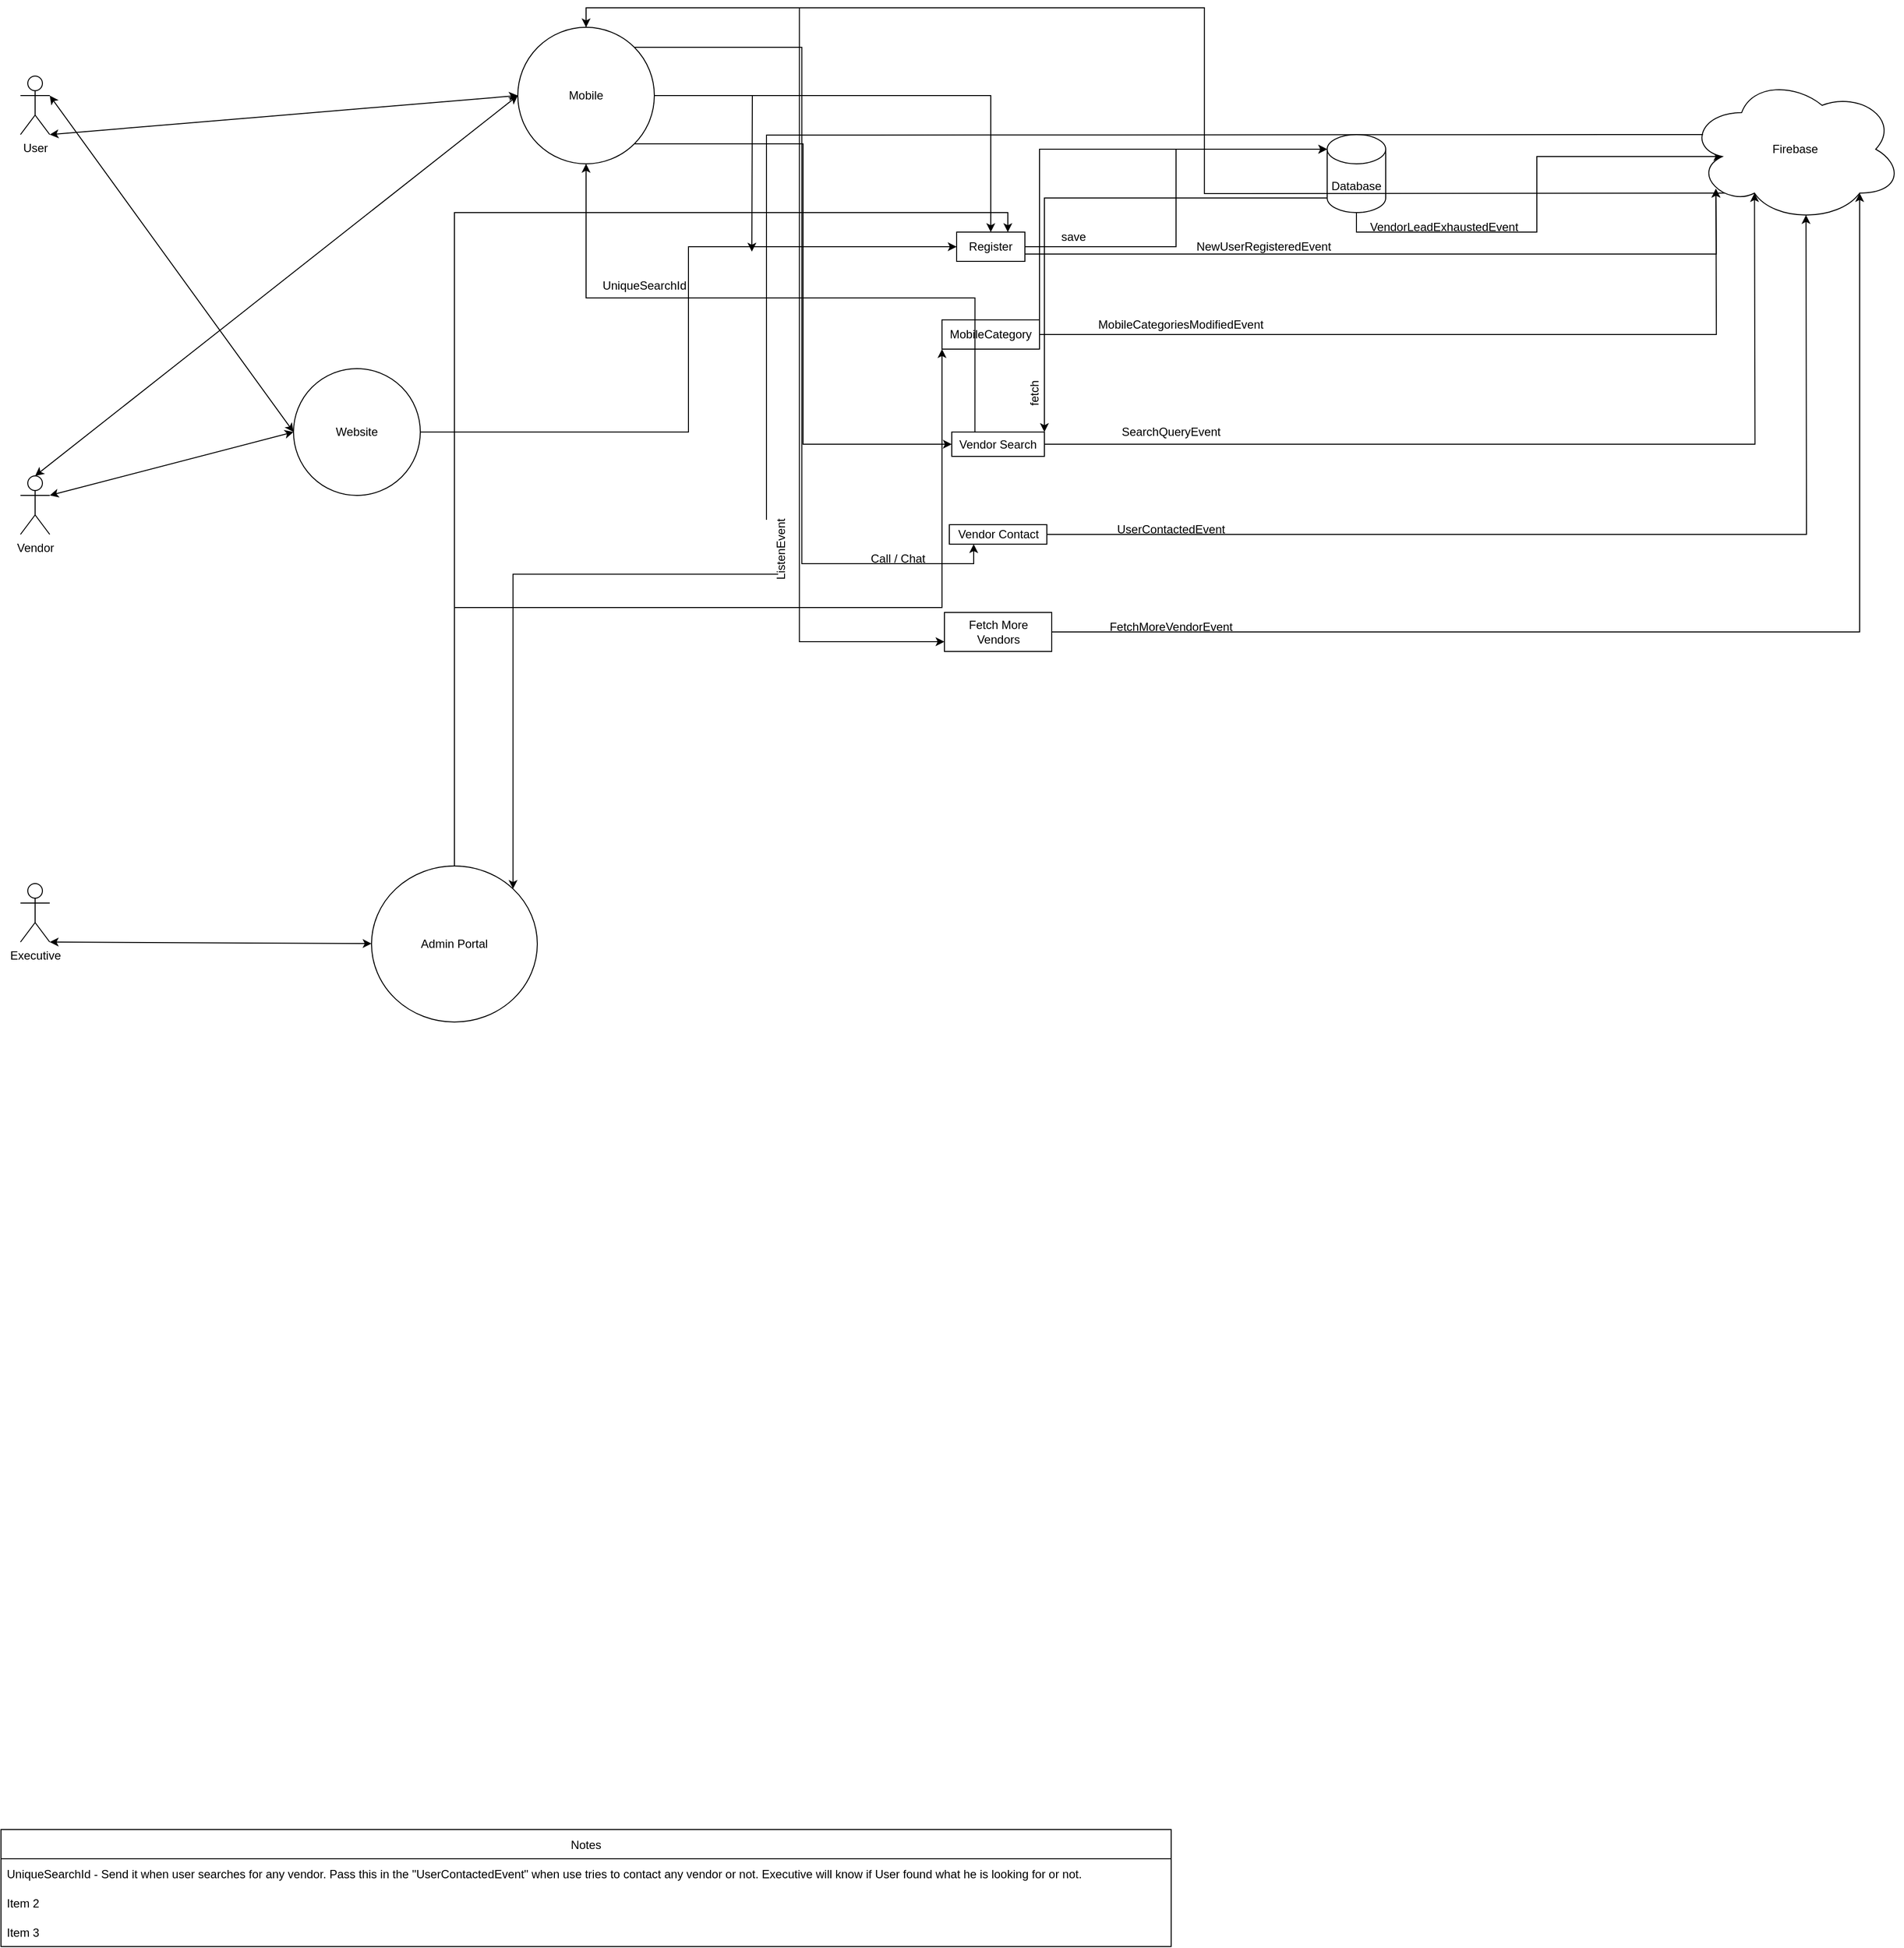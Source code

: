 <mxfile version="16.1.0" type="device"><diagram id="87_CNnEXYqjUP6tb-1zq" name="Page-1"><mxGraphModel dx="2512" dy="1894" grid="1" gridSize="10" guides="1" tooltips="1" connect="1" arrows="1" fold="1" page="1" pageScale="1" pageWidth="850" pageHeight="1100" math="0" shadow="0"><root><mxCell id="0"/><mxCell id="1" parent="0"/><mxCell id="7cUChGb6TRDtJGTs_j3M-11" style="edgeStyle=orthogonalEdgeStyle;rounded=0;orthogonalLoop=1;jettySize=auto;html=1;entryX=0;entryY=0;entryDx=0;entryDy=15;entryPerimeter=0;" parent="1" source="7cUChGb6TRDtJGTs_j3M-7" target="7cUChGb6TRDtJGTs_j3M-10" edge="1"><mxGeometry relative="1" as="geometry"/></mxCell><mxCell id="7cUChGb6TRDtJGTs_j3M-13" style="edgeStyle=orthogonalEdgeStyle;rounded=0;orthogonalLoop=1;jettySize=auto;html=1;exitX=1;exitY=0.75;exitDx=0;exitDy=0;entryX=0.13;entryY=0.77;entryDx=0;entryDy=0;entryPerimeter=0;" parent="1" source="7cUChGb6TRDtJGTs_j3M-7" edge="1"><mxGeometry relative="1" as="geometry"><mxPoint x="918.6" y="-522.5" as="targetPoint"/></mxGeometry></mxCell><mxCell id="7cUChGb6TRDtJGTs_j3M-7" value="Register" style="rounded=0;whiteSpace=wrap;html=1;" parent="1" vertex="1"><mxGeometry x="140" y="-478" width="70" height="30" as="geometry"/></mxCell><mxCell id="7cUChGb6TRDtJGTs_j3M-8" value="User" style="shape=umlActor;verticalLabelPosition=bottom;verticalAlign=top;html=1;outlineConnect=0;" parent="1" vertex="1"><mxGeometry x="-820" y="-638" width="30" height="60" as="geometry"/></mxCell><mxCell id="7cUChGb6TRDtJGTs_j3M-63" style="edgeStyle=orthogonalEdgeStyle;rounded=0;orthogonalLoop=1;jettySize=auto;html=1;exitX=0;exitY=1;exitDx=0;exitDy=-15;exitPerimeter=0;entryX=1;entryY=0;entryDx=0;entryDy=0;" parent="1" source="7cUChGb6TRDtJGTs_j3M-10" target="7cUChGb6TRDtJGTs_j3M-57" edge="1"><mxGeometry relative="1" as="geometry"/></mxCell><mxCell id="nqqPQ3WPQUwBbgVJLeLa-3" style="edgeStyle=orthogonalEdgeStyle;rounded=0;orthogonalLoop=1;jettySize=auto;html=1;exitX=0.5;exitY=1;exitDx=0;exitDy=0;exitPerimeter=0;entryX=0.16;entryY=0.55;entryDx=0;entryDy=0;entryPerimeter=0;" edge="1" parent="1" source="7cUChGb6TRDtJGTs_j3M-10" target="7cUChGb6TRDtJGTs_j3M-12"><mxGeometry relative="1" as="geometry"/></mxCell><mxCell id="7cUChGb6TRDtJGTs_j3M-10" value="Database" style="shape=cylinder3;whiteSpace=wrap;html=1;boundedLbl=1;backgroundOutline=1;size=15;" parent="1" vertex="1"><mxGeometry x="520" y="-578" width="60" height="80" as="geometry"/></mxCell><mxCell id="7cUChGb6TRDtJGTs_j3M-44" style="edgeStyle=orthogonalEdgeStyle;rounded=0;orthogonalLoop=1;jettySize=auto;html=1;exitX=0.07;exitY=0.4;exitDx=0;exitDy=0;exitPerimeter=0;entryX=1;entryY=0;entryDx=0;entryDy=0;startArrow=none;" parent="1" source="7cUChGb6TRDtJGTs_j3M-45" target="7cUChGb6TRDtJGTs_j3M-27" edge="1"><mxGeometry relative="1" as="geometry"/></mxCell><mxCell id="7cUChGb6TRDtJGTs_j3M-56" style="edgeStyle=orthogonalEdgeStyle;rounded=0;orthogonalLoop=1;jettySize=auto;html=1;exitX=0.31;exitY=0.8;exitDx=0;exitDy=0;exitPerimeter=0;entryX=0.5;entryY=0;entryDx=0;entryDy=0;" parent="1" target="7cUChGb6TRDtJGTs_j3M-16" edge="1"><mxGeometry relative="1" as="geometry"><mxPoint x="958.2" y="-518" as="sourcePoint"/></mxGeometry></mxCell><mxCell id="7cUChGb6TRDtJGTs_j3M-12" value="Firebase" style="ellipse;shape=cloud;whiteSpace=wrap;html=1;" parent="1" vertex="1"><mxGeometry x="890" y="-638" width="220" height="150" as="geometry"/></mxCell><mxCell id="7cUChGb6TRDtJGTs_j3M-14" value="NewUserRegisteredEvent" style="text;html=1;strokeColor=none;fillColor=none;align=center;verticalAlign=middle;whiteSpace=wrap;rounded=0;" parent="1" vertex="1"><mxGeometry x="425" y="-478" width="60" height="30" as="geometry"/></mxCell><mxCell id="7cUChGb6TRDtJGTs_j3M-15" value="Executive" style="shape=umlActor;verticalLabelPosition=bottom;verticalAlign=top;html=1;outlineConnect=0;" parent="1" vertex="1"><mxGeometry x="-820" y="190" width="30" height="60" as="geometry"/></mxCell><mxCell id="7cUChGb6TRDtJGTs_j3M-23" style="edgeStyle=orthogonalEdgeStyle;rounded=0;orthogonalLoop=1;jettySize=auto;html=1;exitX=1;exitY=0.5;exitDx=0;exitDy=0;" parent="1" source="7cUChGb6TRDtJGTs_j3M-16" target="7cUChGb6TRDtJGTs_j3M-7" edge="1"><mxGeometry relative="1" as="geometry"/></mxCell><mxCell id="7cUChGb6TRDtJGTs_j3M-60" style="edgeStyle=orthogonalEdgeStyle;rounded=0;orthogonalLoop=1;jettySize=auto;html=1;exitX=1;exitY=0.5;exitDx=0;exitDy=0;" parent="1" source="7cUChGb6TRDtJGTs_j3M-16" edge="1"><mxGeometry relative="1" as="geometry"><mxPoint x="-70" y="-458" as="targetPoint"/></mxGeometry></mxCell><mxCell id="7cUChGb6TRDtJGTs_j3M-61" style="edgeStyle=orthogonalEdgeStyle;rounded=0;orthogonalLoop=1;jettySize=auto;html=1;exitX=1;exitY=1;exitDx=0;exitDy=0;entryX=0;entryY=0.5;entryDx=0;entryDy=0;" parent="1" source="7cUChGb6TRDtJGTs_j3M-16" target="7cUChGb6TRDtJGTs_j3M-57" edge="1"><mxGeometry relative="1" as="geometry"/></mxCell><mxCell id="7cUChGb6TRDtJGTs_j3M-68" style="edgeStyle=orthogonalEdgeStyle;rounded=0;orthogonalLoop=1;jettySize=auto;html=1;exitX=1;exitY=0;exitDx=0;exitDy=0;entryX=0.25;entryY=1;entryDx=0;entryDy=0;" parent="1" source="7cUChGb6TRDtJGTs_j3M-16" target="7cUChGb6TRDtJGTs_j3M-67" edge="1"><mxGeometry relative="1" as="geometry"/></mxCell><mxCell id="7cUChGb6TRDtJGTs_j3M-80" style="edgeStyle=orthogonalEdgeStyle;rounded=0;orthogonalLoop=1;jettySize=auto;html=1;exitX=0.5;exitY=0;exitDx=0;exitDy=0;entryX=0;entryY=0.75;entryDx=0;entryDy=0;" parent="1" source="7cUChGb6TRDtJGTs_j3M-16" target="7cUChGb6TRDtJGTs_j3M-79" edge="1"><mxGeometry relative="1" as="geometry"/></mxCell><mxCell id="7cUChGb6TRDtJGTs_j3M-16" value="Mobile" style="ellipse;whiteSpace=wrap;html=1;aspect=fixed;" parent="1" vertex="1"><mxGeometry x="-310" y="-688" width="140" height="140" as="geometry"/></mxCell><mxCell id="7cUChGb6TRDtJGTs_j3M-24" style="edgeStyle=orthogonalEdgeStyle;rounded=0;orthogonalLoop=1;jettySize=auto;html=1;exitX=1;exitY=0.5;exitDx=0;exitDy=0;entryX=0;entryY=0.5;entryDx=0;entryDy=0;" parent="1" source="7cUChGb6TRDtJGTs_j3M-17" target="7cUChGb6TRDtJGTs_j3M-7" edge="1"><mxGeometry relative="1" as="geometry"/></mxCell><mxCell id="7cUChGb6TRDtJGTs_j3M-18" value="Vendor" style="shape=umlActor;verticalLabelPosition=bottom;verticalAlign=top;html=1;outlineConnect=0;" parent="1" vertex="1"><mxGeometry x="-820" y="-228" width="30" height="60" as="geometry"/></mxCell><mxCell id="7cUChGb6TRDtJGTs_j3M-49" style="edgeStyle=orthogonalEdgeStyle;rounded=0;orthogonalLoop=1;jettySize=auto;html=1;exitX=0.5;exitY=0;exitDx=0;exitDy=0;entryX=0;entryY=1;entryDx=0;entryDy=0;" parent="1" source="7cUChGb6TRDtJGTs_j3M-27" target="7cUChGb6TRDtJGTs_j3M-47" edge="1"><mxGeometry relative="1" as="geometry"/></mxCell><mxCell id="7cUChGb6TRDtJGTs_j3M-86" style="edgeStyle=orthogonalEdgeStyle;rounded=0;orthogonalLoop=1;jettySize=auto;html=1;exitX=0.5;exitY=0;exitDx=0;exitDy=0;entryX=0.75;entryY=0;entryDx=0;entryDy=0;" parent="1" source="7cUChGb6TRDtJGTs_j3M-27" target="7cUChGb6TRDtJGTs_j3M-7" edge="1"><mxGeometry relative="1" as="geometry"/></mxCell><mxCell id="7cUChGb6TRDtJGTs_j3M-27" value="Admin Portal" style="ellipse;whiteSpace=wrap;html=1;" parent="1" vertex="1"><mxGeometry x="-460" y="172" width="170" height="160" as="geometry"/></mxCell><mxCell id="7cUChGb6TRDtJGTs_j3M-35" value="" style="endArrow=classic;startArrow=classic;html=1;rounded=0;entryX=0;entryY=0.5;entryDx=0;entryDy=0;exitX=0.5;exitY=0;exitDx=0;exitDy=0;exitPerimeter=0;" parent="1" source="7cUChGb6TRDtJGTs_j3M-18" target="7cUChGb6TRDtJGTs_j3M-16" edge="1"><mxGeometry width="50" height="50" relative="1" as="geometry"><mxPoint x="-800" y="-230" as="sourcePoint"/><mxPoint x="68.05" y="-255.98" as="targetPoint"/></mxGeometry></mxCell><mxCell id="7cUChGb6TRDtJGTs_j3M-36" value="" style="endArrow=classic;startArrow=classic;html=1;rounded=0;exitX=1;exitY=0.333;exitDx=0;exitDy=0;exitPerimeter=0;entryX=0;entryY=0.5;entryDx=0;entryDy=0;" parent="1" target="7cUChGb6TRDtJGTs_j3M-17" edge="1"><mxGeometry width="50" height="50" relative="1" as="geometry"><mxPoint x="-790" y="-618" as="sourcePoint"/><mxPoint x="80" y="-478" as="targetPoint"/></mxGeometry></mxCell><mxCell id="7cUChGb6TRDtJGTs_j3M-37" value="" style="endArrow=classic;startArrow=classic;html=1;rounded=0;exitX=1;exitY=1;exitDx=0;exitDy=0;exitPerimeter=0;entryX=0;entryY=0.5;entryDx=0;entryDy=0;" parent="1" target="7cUChGb6TRDtJGTs_j3M-16" edge="1"><mxGeometry width="50" height="50" relative="1" as="geometry"><mxPoint x="-790" y="-578" as="sourcePoint"/><mxPoint x="80" y="-478" as="targetPoint"/></mxGeometry></mxCell><mxCell id="7cUChGb6TRDtJGTs_j3M-38" value="" style="endArrow=classic;startArrow=classic;html=1;rounded=0;exitX=1;exitY=1;exitDx=0;exitDy=0;exitPerimeter=0;" parent="1" source="7cUChGb6TRDtJGTs_j3M-15" target="7cUChGb6TRDtJGTs_j3M-27" edge="1"><mxGeometry width="50" height="50" relative="1" as="geometry"><mxPoint x="-790" y="52" as="sourcePoint"/><mxPoint x="120" y="-198" as="targetPoint"/></mxGeometry></mxCell><mxCell id="7cUChGb6TRDtJGTs_j3M-17" value="Website" style="ellipse;whiteSpace=wrap;html=1;aspect=fixed;" parent="1" vertex="1"><mxGeometry x="-540" y="-338" width="130" height="130" as="geometry"/></mxCell><mxCell id="7cUChGb6TRDtJGTs_j3M-40" value="" style="endArrow=classic;startArrow=classic;html=1;rounded=0;exitX=1;exitY=0.333;exitDx=0;exitDy=0;exitPerimeter=0;entryX=0;entryY=0.5;entryDx=0;entryDy=0;" parent="1" source="7cUChGb6TRDtJGTs_j3M-18" target="7cUChGb6TRDtJGTs_j3M-17" edge="1"><mxGeometry width="50" height="50" relative="1" as="geometry"><mxPoint x="-790" y="-218" as="sourcePoint"/><mxPoint x="120" y="-198" as="targetPoint"/></mxGeometry></mxCell><mxCell id="7cUChGb6TRDtJGTs_j3M-41" value="save" style="text;html=1;strokeColor=none;fillColor=none;align=center;verticalAlign=middle;whiteSpace=wrap;rounded=0;" parent="1" vertex="1"><mxGeometry x="230" y="-488" width="60" height="30" as="geometry"/></mxCell><mxCell id="7cUChGb6TRDtJGTs_j3M-45" value="ListenEvent" style="text;html=1;strokeColor=none;fillColor=none;align=center;verticalAlign=middle;whiteSpace=wrap;rounded=0;rotation=-90;" parent="1" vertex="1"><mxGeometry x="-70" y="-168" width="60" height="30" as="geometry"/></mxCell><mxCell id="7cUChGb6TRDtJGTs_j3M-46" value="" style="edgeStyle=orthogonalEdgeStyle;rounded=0;orthogonalLoop=1;jettySize=auto;html=1;exitX=0.07;exitY=0.4;exitDx=0;exitDy=0;exitPerimeter=0;entryX=1;entryY=0;entryDx=0;entryDy=0;endArrow=none;" parent="1" target="7cUChGb6TRDtJGTs_j3M-45" edge="1"><mxGeometry relative="1" as="geometry"><mxPoint x="905.4" y="-578" as="sourcePoint"/><mxPoint x="-24.896" y="-74.569" as="targetPoint"/></mxGeometry></mxCell><mxCell id="7cUChGb6TRDtJGTs_j3M-53" style="edgeStyle=orthogonalEdgeStyle;rounded=0;orthogonalLoop=1;jettySize=auto;html=1;exitX=1;exitY=0;exitDx=0;exitDy=0;entryX=0;entryY=0;entryDx=0;entryDy=15;entryPerimeter=0;" parent="1" source="7cUChGb6TRDtJGTs_j3M-47" target="7cUChGb6TRDtJGTs_j3M-10" edge="1"><mxGeometry relative="1" as="geometry"/></mxCell><mxCell id="7cUChGb6TRDtJGTs_j3M-54" style="edgeStyle=orthogonalEdgeStyle;rounded=0;orthogonalLoop=1;jettySize=auto;html=1;exitX=1;exitY=0.5;exitDx=0;exitDy=0;entryX=0.13;entryY=0.77;entryDx=0;entryDy=0;entryPerimeter=0;" parent="1" source="7cUChGb6TRDtJGTs_j3M-47" edge="1"><mxGeometry relative="1" as="geometry"><mxPoint x="918.6" y="-522.5" as="targetPoint"/></mxGeometry></mxCell><mxCell id="7cUChGb6TRDtJGTs_j3M-47" value="MobileCategory" style="rounded=0;whiteSpace=wrap;html=1;" parent="1" vertex="1"><mxGeometry x="125" y="-388" width="100" height="30" as="geometry"/></mxCell><mxCell id="7cUChGb6TRDtJGTs_j3M-55" value="MobileCategoriesModifiedEvent" style="text;html=1;strokeColor=none;fillColor=none;align=center;verticalAlign=middle;whiteSpace=wrap;rounded=0;" parent="1" vertex="1"><mxGeometry x="340" y="-398" width="60" height="30" as="geometry"/></mxCell><mxCell id="7cUChGb6TRDtJGTs_j3M-62" style="edgeStyle=orthogonalEdgeStyle;rounded=0;orthogonalLoop=1;jettySize=auto;html=1;exitX=1;exitY=0.5;exitDx=0;exitDy=0;entryX=0.31;entryY=0.8;entryDx=0;entryDy=0;entryPerimeter=0;" parent="1" source="7cUChGb6TRDtJGTs_j3M-57" edge="1"><mxGeometry relative="1" as="geometry"><mxPoint x="958.2" y="-518" as="targetPoint"/></mxGeometry></mxCell><mxCell id="7cUChGb6TRDtJGTs_j3M-72" style="edgeStyle=orthogonalEdgeStyle;rounded=0;orthogonalLoop=1;jettySize=auto;html=1;exitX=0.25;exitY=0;exitDx=0;exitDy=0;" parent="1" source="7cUChGb6TRDtJGTs_j3M-57" target="7cUChGb6TRDtJGTs_j3M-16" edge="1"><mxGeometry relative="1" as="geometry"/></mxCell><mxCell id="7cUChGb6TRDtJGTs_j3M-57" value="Vendor Search" style="rounded=0;whiteSpace=wrap;html=1;" parent="1" vertex="1"><mxGeometry x="135" y="-273" width="95" height="25" as="geometry"/></mxCell><mxCell id="7cUChGb6TRDtJGTs_j3M-64" value="SearchQueryEvent" style="text;html=1;strokeColor=none;fillColor=none;align=center;verticalAlign=middle;whiteSpace=wrap;rounded=0;" parent="1" vertex="1"><mxGeometry x="330" y="-288" width="60" height="30" as="geometry"/></mxCell><mxCell id="7cUChGb6TRDtJGTs_j3M-65" value="fetch" style="text;html=1;strokeColor=none;fillColor=none;align=center;verticalAlign=middle;whiteSpace=wrap;rounded=0;rotation=-90;" parent="1" vertex="1"><mxGeometry x="190" y="-328" width="60" height="30" as="geometry"/></mxCell><mxCell id="7cUChGb6TRDtJGTs_j3M-70" style="edgeStyle=orthogonalEdgeStyle;rounded=0;orthogonalLoop=1;jettySize=auto;html=1;entryX=0.55;entryY=0.95;entryDx=0;entryDy=0;entryPerimeter=0;" parent="1" source="7cUChGb6TRDtJGTs_j3M-67" edge="1"><mxGeometry relative="1" as="geometry"><mxPoint x="1011" y="-495.5" as="targetPoint"/></mxGeometry></mxCell><mxCell id="7cUChGb6TRDtJGTs_j3M-67" value="Vendor Contact" style="rounded=0;whiteSpace=wrap;html=1;" parent="1" vertex="1"><mxGeometry x="132.5" y="-178" width="100" height="20" as="geometry"/></mxCell><mxCell id="7cUChGb6TRDtJGTs_j3M-69" value="Call / Chat" style="text;html=1;strokeColor=none;fillColor=none;align=center;verticalAlign=middle;whiteSpace=wrap;rounded=0;" parent="1" vertex="1"><mxGeometry x="50" y="-158" width="60" height="30" as="geometry"/></mxCell><mxCell id="7cUChGb6TRDtJGTs_j3M-71" value="UserContactedEvent" style="text;html=1;strokeColor=none;fillColor=none;align=center;verticalAlign=middle;whiteSpace=wrap;rounded=0;" parent="1" vertex="1"><mxGeometry x="330" y="-188" width="60" height="30" as="geometry"/></mxCell><mxCell id="7cUChGb6TRDtJGTs_j3M-73" value="UniqueSearchId" style="text;html=1;strokeColor=none;fillColor=none;align=center;verticalAlign=middle;whiteSpace=wrap;rounded=0;" parent="1" vertex="1"><mxGeometry x="-210" y="-438" width="60" height="30" as="geometry"/></mxCell><mxCell id="7cUChGb6TRDtJGTs_j3M-75" value="Notes" style="swimlane;fontStyle=0;childLayout=stackLayout;horizontal=1;startSize=30;horizontalStack=0;resizeParent=1;resizeParentMax=0;resizeLast=0;collapsible=1;marginBottom=0;" parent="1" vertex="1"><mxGeometry x="-840" y="1160" width="1200" height="120" as="geometry"/></mxCell><mxCell id="7cUChGb6TRDtJGTs_j3M-76" value="UniqueSearchId - Send it when user searches for any vendor. Pass this in the &quot;UserContactedEvent&quot; when use tries to contact any vendor or not. Executive will know if User found what he is looking for or not." style="text;strokeColor=none;fillColor=none;align=left;verticalAlign=middle;spacingLeft=4;spacingRight=4;overflow=hidden;points=[[0,0.5],[1,0.5]];portConstraint=eastwest;rotatable=0;" parent="7cUChGb6TRDtJGTs_j3M-75" vertex="1"><mxGeometry y="30" width="1200" height="30" as="geometry"/></mxCell><mxCell id="7cUChGb6TRDtJGTs_j3M-77" value="Item 2" style="text;strokeColor=none;fillColor=none;align=left;verticalAlign=middle;spacingLeft=4;spacingRight=4;overflow=hidden;points=[[0,0.5],[1,0.5]];portConstraint=eastwest;rotatable=0;" parent="7cUChGb6TRDtJGTs_j3M-75" vertex="1"><mxGeometry y="60" width="1200" height="30" as="geometry"/></mxCell><mxCell id="7cUChGb6TRDtJGTs_j3M-78" value="Item 3" style="text;strokeColor=none;fillColor=none;align=left;verticalAlign=middle;spacingLeft=4;spacingRight=4;overflow=hidden;points=[[0,0.5],[1,0.5]];portConstraint=eastwest;rotatable=0;" parent="7cUChGb6TRDtJGTs_j3M-75" vertex="1"><mxGeometry y="90" width="1200" height="30" as="geometry"/></mxCell><mxCell id="7cUChGb6TRDtJGTs_j3M-81" style="edgeStyle=orthogonalEdgeStyle;rounded=0;orthogonalLoop=1;jettySize=auto;html=1;entryX=0.8;entryY=0.8;entryDx=0;entryDy=0;entryPerimeter=0;" parent="1" source="7cUChGb6TRDtJGTs_j3M-79" target="7cUChGb6TRDtJGTs_j3M-12" edge="1"><mxGeometry relative="1" as="geometry"/></mxCell><mxCell id="7cUChGb6TRDtJGTs_j3M-79" value="Fetch More Vendors" style="rounded=0;whiteSpace=wrap;html=1;" parent="1" vertex="1"><mxGeometry x="127.5" y="-88" width="110" height="40" as="geometry"/></mxCell><mxCell id="7cUChGb6TRDtJGTs_j3M-82" value="FetchMoreVendorEvent" style="text;html=1;strokeColor=none;fillColor=none;align=center;verticalAlign=middle;whiteSpace=wrap;rounded=0;" parent="1" vertex="1"><mxGeometry x="330" y="-88" width="60" height="30" as="geometry"/></mxCell><mxCell id="nqqPQ3WPQUwBbgVJLeLa-4" value="VendorLeadExhaustedEvent" style="text;html=1;strokeColor=none;fillColor=none;align=center;verticalAlign=middle;whiteSpace=wrap;rounded=0;" vertex="1" parent="1"><mxGeometry x="610" y="-498" width="60" height="30" as="geometry"/></mxCell></root></mxGraphModel></diagram></mxfile>